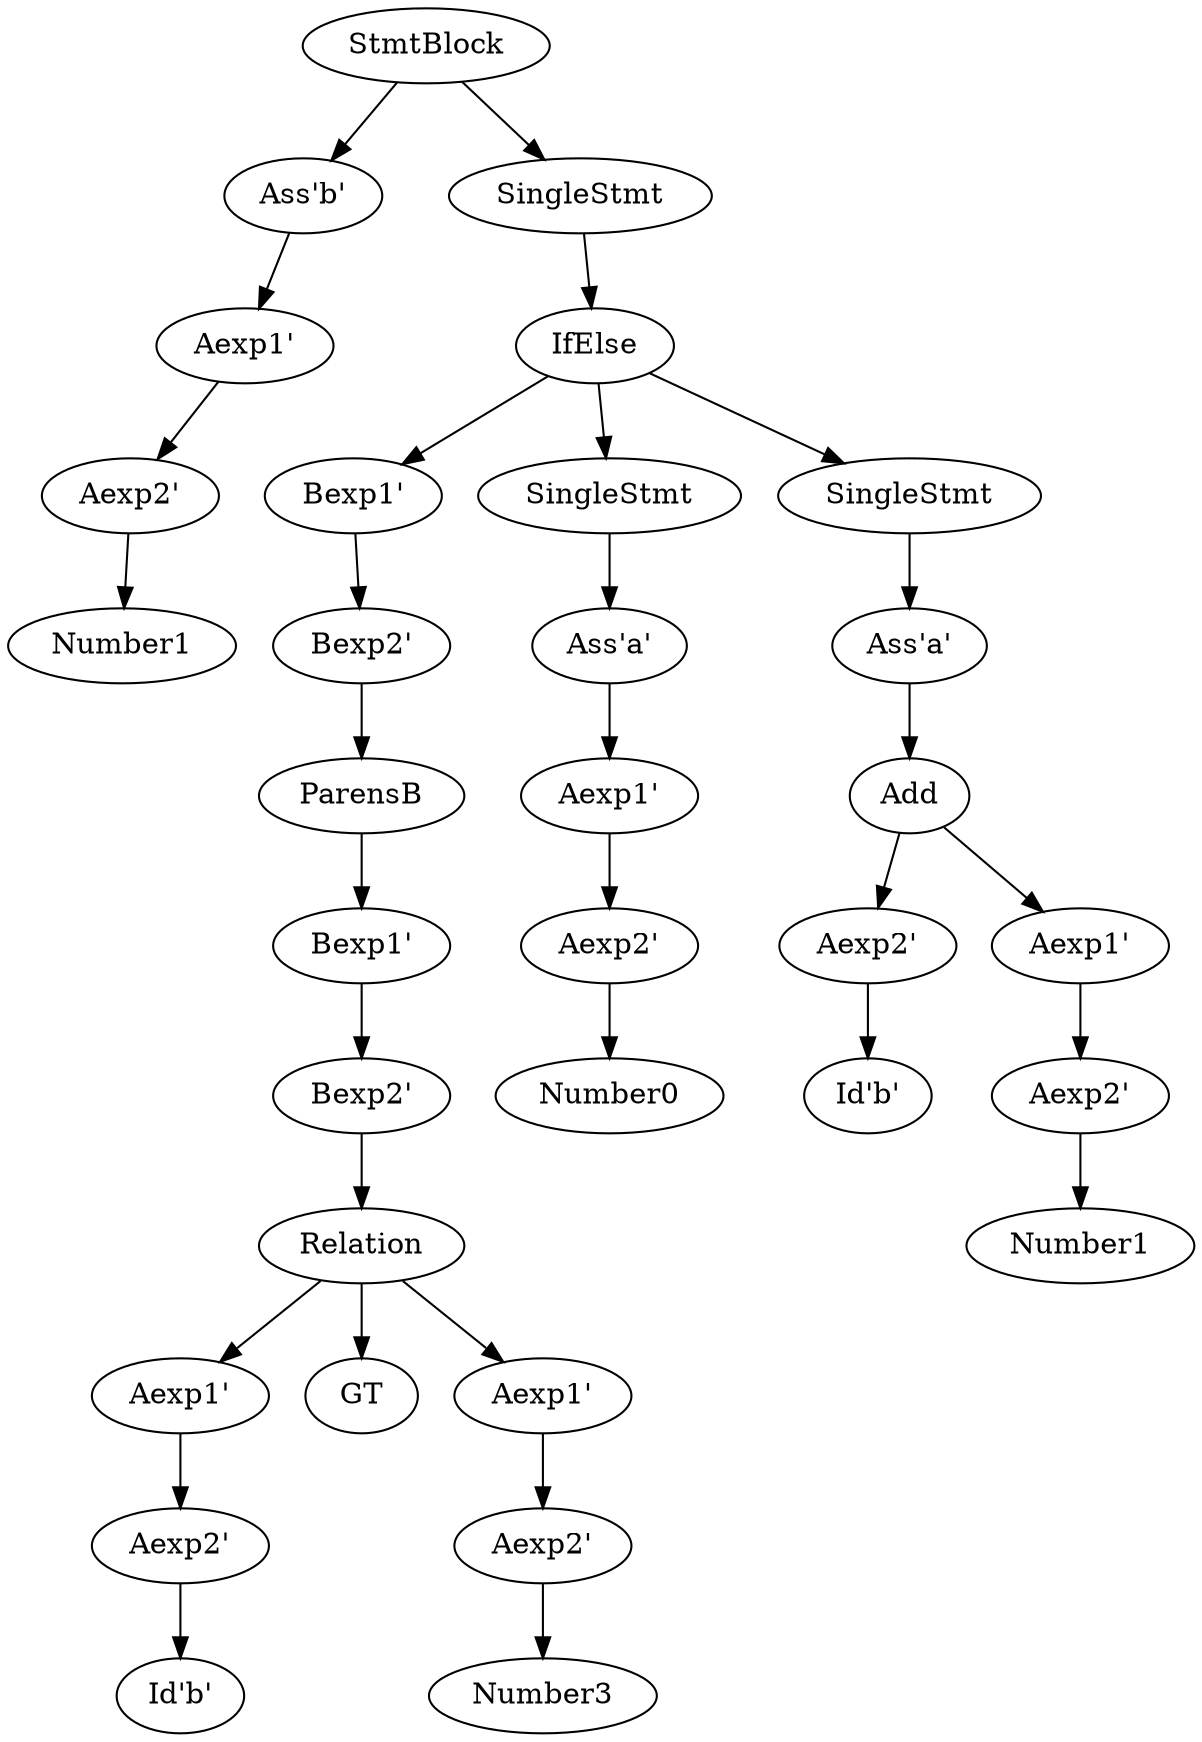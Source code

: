 digraph{
0[label="StmtBlock"];
1[label="Ass'b'"];
2[label="Aexp1'"];
3[label="Aexp2'"];
4[label="Number1"];
5[label="SingleStmt"];
6[label="IfElse"];
7[label="Bexp1'"];
8[label="Bexp2'"];
9[label="ParensB"];
10[label="Bexp1'"];
11[label="Bexp2'"];
12[label="Relation"];
13[label="Aexp1'"];
14[label="Aexp2'"];
15[label="Id'b'"];
16[label="GT"];
17[label="Aexp1'"];
18[label="Aexp2'"];
19[label="Number3"];
20[label="SingleStmt"];
21[label="Ass'a'"];
22[label="Aexp1'"];
23[label="Aexp2'"];
24[label="Number0"];
25[label="SingleStmt"];
26[label="Ass'a'"];
27[label="Add"];
28[label="Aexp2'"];
29[label="Id'b'"];
30[label="Aexp1'"];
31[label="Aexp2'"];
32[label="Number1"];
0 -> 1
1 -> 2
2 -> 3
3 -> 4
0 -> 5
5 -> 6
6 -> 7
7 -> 8
8 -> 9
9 -> 10
10 -> 11
11 -> 12
12 -> 13
13 -> 14
14 -> 15
12 -> 16
12 -> 17
17 -> 18
18 -> 19
6 -> 20
20 -> 21
21 -> 22
22 -> 23
23 -> 24
6 -> 25
25 -> 26
26 -> 27
27 -> 28
28 -> 29
27 -> 30
30 -> 31
31 -> 32
}
